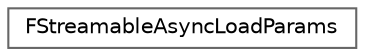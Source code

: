 digraph "Graphical Class Hierarchy"
{
 // INTERACTIVE_SVG=YES
 // LATEX_PDF_SIZE
  bgcolor="transparent";
  edge [fontname=Helvetica,fontsize=10,labelfontname=Helvetica,labelfontsize=10];
  node [fontname=Helvetica,fontsize=10,shape=box,height=0.2,width=0.4];
  rankdir="LR";
  Node0 [id="Node000000",label="FStreamableAsyncLoadParams",height=0.2,width=0.4,color="grey40", fillcolor="white", style="filled",URL="$dc/d28/structFStreamableAsyncLoadParams.html",tooltip="Parameters for an async load."];
}
